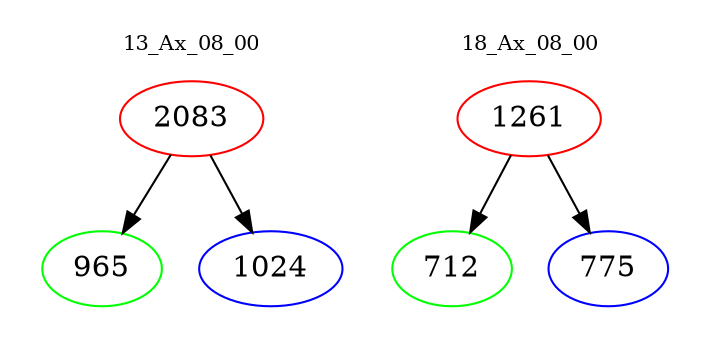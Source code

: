 digraph{
subgraph cluster_0 {
color = white
label = "13_Ax_08_00";
fontsize=10;
T0_2083 [label="2083", color="red"]
T0_2083 -> T0_965 [color="black"]
T0_965 [label="965", color="green"]
T0_2083 -> T0_1024 [color="black"]
T0_1024 [label="1024", color="blue"]
}
subgraph cluster_1 {
color = white
label = "18_Ax_08_00";
fontsize=10;
T1_1261 [label="1261", color="red"]
T1_1261 -> T1_712 [color="black"]
T1_712 [label="712", color="green"]
T1_1261 -> T1_775 [color="black"]
T1_775 [label="775", color="blue"]
}
}
